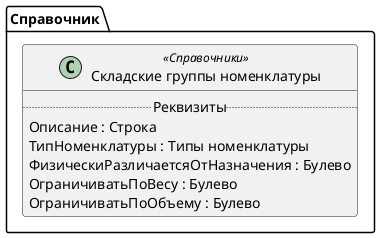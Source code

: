 ﻿@startuml СкладскиеГруппыНоменклатуры
'!include templates.wsd
'..\include templates.wsd
class Справочник.СкладскиеГруппыНоменклатуры as "Складские группы номенклатуры" <<Справочники>>
{
..Реквизиты..
Описание : Строка
ТипНоменклатуры : Типы номенклатуры
ФизическиРазличаетсяОтНазначения : Булево
ОграничиватьПоВесу : Булево
ОграничиватьПоОбъему : Булево
}
@enduml
